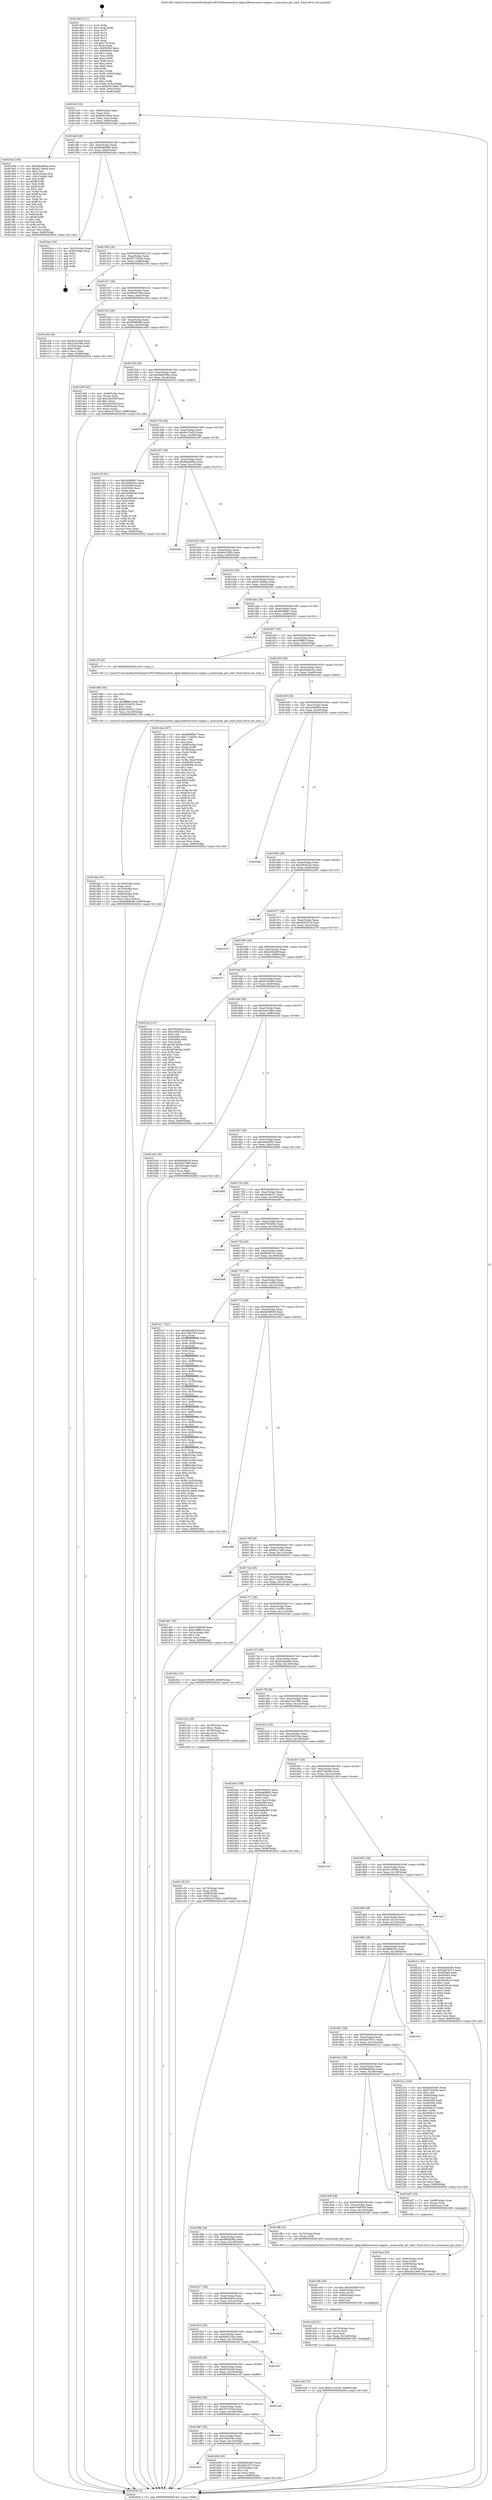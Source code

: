 digraph "0x401460" {
  label = "0x401460 (/mnt/c/Users/mathe/Desktop/tcc/POCII/binaries/extr_kphp-kdbnewsnews-engine.c_memcache_get_start_Final-ollvm.out::main(0))"
  labelloc = "t"
  node[shape=record]

  Entry [label="",width=0.3,height=0.3,shape=circle,fillcolor=black,style=filled]
  "0x4014cf" [label="{
     0x4014cf [32]\l
     | [instrs]\l
     &nbsp;&nbsp;0x4014cf \<+6\>: mov -0x98(%rbp),%eax\l
     &nbsp;&nbsp;0x4014d5 \<+2\>: mov %eax,%ecx\l
     &nbsp;&nbsp;0x4014d7 \<+6\>: sub $0x8291594d,%ecx\l
     &nbsp;&nbsp;0x4014dd \<+6\>: mov %eax,-0xac(%rbp)\l
     &nbsp;&nbsp;0x4014e3 \<+6\>: mov %ecx,-0xb0(%rbp)\l
     &nbsp;&nbsp;0x4014e9 \<+6\>: je 00000000004019ad \<main+0x54d\>\l
  }"]
  "0x4019ad" [label="{
     0x4019ad [106]\l
     | [instrs]\l
     &nbsp;&nbsp;0x4019ad \<+5\>: mov $0x9dba905a,%eax\l
     &nbsp;&nbsp;0x4019b2 \<+5\>: mov $0xfa11b90d,%ecx\l
     &nbsp;&nbsp;0x4019b7 \<+2\>: mov $0x1,%dl\l
     &nbsp;&nbsp;0x4019b9 \<+7\>: mov -0x92(%rbp),%sil\l
     &nbsp;&nbsp;0x4019c0 \<+7\>: mov -0x91(%rbp),%dil\l
     &nbsp;&nbsp;0x4019c7 \<+3\>: mov %sil,%r8b\l
     &nbsp;&nbsp;0x4019ca \<+4\>: xor $0xff,%r8b\l
     &nbsp;&nbsp;0x4019ce \<+3\>: mov %dil,%r9b\l
     &nbsp;&nbsp;0x4019d1 \<+4\>: xor $0xff,%r9b\l
     &nbsp;&nbsp;0x4019d5 \<+3\>: xor $0x1,%dl\l
     &nbsp;&nbsp;0x4019d8 \<+3\>: mov %r8b,%r10b\l
     &nbsp;&nbsp;0x4019db \<+4\>: and $0xff,%r10b\l
     &nbsp;&nbsp;0x4019df \<+3\>: and %dl,%sil\l
     &nbsp;&nbsp;0x4019e2 \<+3\>: mov %r9b,%r11b\l
     &nbsp;&nbsp;0x4019e5 \<+4\>: and $0xff,%r11b\l
     &nbsp;&nbsp;0x4019e9 \<+3\>: and %dl,%dil\l
     &nbsp;&nbsp;0x4019ec \<+3\>: or %sil,%r10b\l
     &nbsp;&nbsp;0x4019ef \<+3\>: or %dil,%r11b\l
     &nbsp;&nbsp;0x4019f2 \<+3\>: xor %r11b,%r10b\l
     &nbsp;&nbsp;0x4019f5 \<+3\>: or %r9b,%r8b\l
     &nbsp;&nbsp;0x4019f8 \<+4\>: xor $0xff,%r8b\l
     &nbsp;&nbsp;0x4019fc \<+3\>: or $0x1,%dl\l
     &nbsp;&nbsp;0x4019ff \<+3\>: and %dl,%r8b\l
     &nbsp;&nbsp;0x401a02 \<+3\>: or %r8b,%r10b\l
     &nbsp;&nbsp;0x401a05 \<+4\>: test $0x1,%r10b\l
     &nbsp;&nbsp;0x401a09 \<+3\>: cmovne %ecx,%eax\l
     &nbsp;&nbsp;0x401a0c \<+6\>: mov %eax,-0x98(%rbp)\l
     &nbsp;&nbsp;0x401a12 \<+5\>: jmp 000000000040263d \<main+0x11dd\>\l
  }"]
  "0x4014ef" [label="{
     0x4014ef [28]\l
     | [instrs]\l
     &nbsp;&nbsp;0x4014ef \<+5\>: jmp 00000000004014f4 \<main+0x94\>\l
     &nbsp;&nbsp;0x4014f4 \<+6\>: mov -0xac(%rbp),%eax\l
     &nbsp;&nbsp;0x4014fa \<+5\>: sub $0x84a69095,%eax\l
     &nbsp;&nbsp;0x4014ff \<+6\>: mov %eax,-0xb4(%rbp)\l
     &nbsp;&nbsp;0x401505 \<+6\>: je 00000000004024ca \<main+0x106a\>\l
  }"]
  "0x40263d" [label="{
     0x40263d [5]\l
     | [instrs]\l
     &nbsp;&nbsp;0x40263d \<+5\>: jmp 00000000004014cf \<main+0x6f\>\l
  }"]
  "0x401460" [label="{
     0x401460 [111]\l
     | [instrs]\l
     &nbsp;&nbsp;0x401460 \<+1\>: push %rbp\l
     &nbsp;&nbsp;0x401461 \<+3\>: mov %rsp,%rbp\l
     &nbsp;&nbsp;0x401464 \<+2\>: push %r15\l
     &nbsp;&nbsp;0x401466 \<+2\>: push %r14\l
     &nbsp;&nbsp;0x401468 \<+2\>: push %r13\l
     &nbsp;&nbsp;0x40146a \<+2\>: push %r12\l
     &nbsp;&nbsp;0x40146c \<+1\>: push %rbx\l
     &nbsp;&nbsp;0x40146d \<+7\>: sub $0x178,%rsp\l
     &nbsp;&nbsp;0x401474 \<+2\>: xor %eax,%eax\l
     &nbsp;&nbsp;0x401476 \<+7\>: mov 0x405060,%ecx\l
     &nbsp;&nbsp;0x40147d \<+7\>: mov 0x405064,%edx\l
     &nbsp;&nbsp;0x401484 \<+3\>: sub $0x1,%eax\l
     &nbsp;&nbsp;0x401487 \<+3\>: mov %ecx,%r8d\l
     &nbsp;&nbsp;0x40148a \<+3\>: add %eax,%r8d\l
     &nbsp;&nbsp;0x40148d \<+4\>: imul %r8d,%ecx\l
     &nbsp;&nbsp;0x401491 \<+3\>: and $0x1,%ecx\l
     &nbsp;&nbsp;0x401494 \<+3\>: cmp $0x0,%ecx\l
     &nbsp;&nbsp;0x401497 \<+4\>: sete %r9b\l
     &nbsp;&nbsp;0x40149b \<+4\>: and $0x1,%r9b\l
     &nbsp;&nbsp;0x40149f \<+7\>: mov %r9b,-0x92(%rbp)\l
     &nbsp;&nbsp;0x4014a6 \<+3\>: cmp $0xa,%edx\l
     &nbsp;&nbsp;0x4014a9 \<+4\>: setl %r9b\l
     &nbsp;&nbsp;0x4014ad \<+4\>: and $0x1,%r9b\l
     &nbsp;&nbsp;0x4014b1 \<+7\>: mov %r9b,-0x91(%rbp)\l
     &nbsp;&nbsp;0x4014b8 \<+10\>: movl $0x8291594d,-0x98(%rbp)\l
     &nbsp;&nbsp;0x4014c2 \<+6\>: mov %edi,-0x9c(%rbp)\l
     &nbsp;&nbsp;0x4014c8 \<+7\>: mov %rsi,-0xa8(%rbp)\l
  }"]
  Exit [label="",width=0.3,height=0.3,shape=circle,fillcolor=black,style=filled,peripheries=2]
  "0x4024ca" [label="{
     0x4024ca [18]\l
     | [instrs]\l
     &nbsp;&nbsp;0x4024ca \<+3\>: mov -0x2c(%rbp),%eax\l
     &nbsp;&nbsp;0x4024cd \<+4\>: lea -0x28(%rbp),%rsp\l
     &nbsp;&nbsp;0x4024d1 \<+1\>: pop %rbx\l
     &nbsp;&nbsp;0x4024d2 \<+2\>: pop %r12\l
     &nbsp;&nbsp;0x4024d4 \<+2\>: pop %r13\l
     &nbsp;&nbsp;0x4024d6 \<+2\>: pop %r14\l
     &nbsp;&nbsp;0x4024d8 \<+2\>: pop %r15\l
     &nbsp;&nbsp;0x4024da \<+1\>: pop %rbp\l
     &nbsp;&nbsp;0x4024db \<+1\>: ret\l
  }"]
  "0x40150b" [label="{
     0x40150b [28]\l
     | [instrs]\l
     &nbsp;&nbsp;0x40150b \<+5\>: jmp 0000000000401510 \<main+0xb0\>\l
     &nbsp;&nbsp;0x401510 \<+6\>: mov -0xac(%rbp),%eax\l
     &nbsp;&nbsp;0x401516 \<+5\>: sub $0x857782b0,%eax\l
     &nbsp;&nbsp;0x40151b \<+6\>: mov %eax,-0xb8(%rbp)\l
     &nbsp;&nbsp;0x401521 \<+6\>: je 00000000004021d9 \<main+0xd79\>\l
  }"]
  "0x401e3d" [label="{
     0x401e3d [15]\l
     | [instrs]\l
     &nbsp;&nbsp;0x401e3d \<+10\>: movl $0x41152cc6,-0x98(%rbp)\l
     &nbsp;&nbsp;0x401e47 \<+5\>: jmp 000000000040263d \<main+0x11dd\>\l
  }"]
  "0x4021d9" [label="{
     0x4021d9\l
  }", style=dashed]
  "0x401527" [label="{
     0x401527 [28]\l
     | [instrs]\l
     &nbsp;&nbsp;0x401527 \<+5\>: jmp 000000000040152c \<main+0xcc\>\l
     &nbsp;&nbsp;0x40152c \<+6\>: mov -0xac(%rbp),%eax\l
     &nbsp;&nbsp;0x401532 \<+5\>: sub $0x93b579a9,%eax\l
     &nbsp;&nbsp;0x401537 \<+6\>: mov %eax,-0xbc(%rbp)\l
     &nbsp;&nbsp;0x40153d \<+6\>: je 0000000000401c04 \<main+0x7a4\>\l
  }"]
  "0x401e28" [label="{
     0x401e28 [21]\l
     | [instrs]\l
     &nbsp;&nbsp;0x401e28 \<+4\>: mov -0x70(%rbp),%rcx\l
     &nbsp;&nbsp;0x401e2c \<+3\>: mov (%rcx),%rcx\l
     &nbsp;&nbsp;0x401e2f \<+3\>: mov %rcx,%rdi\l
     &nbsp;&nbsp;0x401e32 \<+6\>: mov %eax,-0x164(%rbp)\l
     &nbsp;&nbsp;0x401e38 \<+5\>: call 0000000000401030 \<free@plt\>\l
     | [calls]\l
     &nbsp;&nbsp;0x401030 \{1\} (unknown)\l
  }"]
  "0x401c04" [label="{
     0x401c04 [30]\l
     | [instrs]\l
     &nbsp;&nbsp;0x401c04 \<+5\>: mov $0x6f15c440,%eax\l
     &nbsp;&nbsp;0x401c09 \<+5\>: mov $0x22e47f96,%ecx\l
     &nbsp;&nbsp;0x401c0e \<+3\>: mov -0x34(%rbp),%edx\l
     &nbsp;&nbsp;0x401c11 \<+3\>: cmp $0x0,%edx\l
     &nbsp;&nbsp;0x401c14 \<+3\>: cmove %ecx,%eax\l
     &nbsp;&nbsp;0x401c17 \<+6\>: mov %eax,-0x98(%rbp)\l
     &nbsp;&nbsp;0x401c1d \<+5\>: jmp 000000000040263d \<main+0x11dd\>\l
  }"]
  "0x401543" [label="{
     0x401543 [28]\l
     | [instrs]\l
     &nbsp;&nbsp;0x401543 \<+5\>: jmp 0000000000401548 \<main+0xe8\>\l
     &nbsp;&nbsp;0x401548 \<+6\>: mov -0xac(%rbp),%eax\l
     &nbsp;&nbsp;0x40154e \<+5\>: sub $0x968f4dd9,%eax\l
     &nbsp;&nbsp;0x401553 \<+6\>: mov %eax,-0xc0(%rbp)\l
     &nbsp;&nbsp;0x401559 \<+6\>: je 0000000000401dd5 \<main+0x975\>\l
  }"]
  "0x401e0b" [label="{
     0x401e0b [29]\l
     | [instrs]\l
     &nbsp;&nbsp;0x401e0b \<+10\>: movabs $0x4030d6,%rdi\l
     &nbsp;&nbsp;0x401e15 \<+4\>: mov -0x60(%rbp),%rcx\l
     &nbsp;&nbsp;0x401e19 \<+2\>: mov %eax,(%rcx)\l
     &nbsp;&nbsp;0x401e1b \<+4\>: mov -0x60(%rbp),%rcx\l
     &nbsp;&nbsp;0x401e1f \<+2\>: mov (%rcx),%esi\l
     &nbsp;&nbsp;0x401e21 \<+2\>: mov $0x0,%al\l
     &nbsp;&nbsp;0x401e23 \<+5\>: call 0000000000401040 \<printf@plt\>\l
     | [calls]\l
     &nbsp;&nbsp;0x401040 \{1\} (unknown)\l
  }"]
  "0x401dd5" [label="{
     0x401dd5 [42]\l
     | [instrs]\l
     &nbsp;&nbsp;0x401dd5 \<+4\>: mov -0x68(%rbp),%rax\l
     &nbsp;&nbsp;0x401dd9 \<+2\>: mov (%rax),%ecx\l
     &nbsp;&nbsp;0x401ddb \<+6\>: add $0xc3fcd34f,%ecx\l
     &nbsp;&nbsp;0x401de1 \<+3\>: add $0x1,%ecx\l
     &nbsp;&nbsp;0x401de4 \<+6\>: sub $0xc3fcd34f,%ecx\l
     &nbsp;&nbsp;0x401dea \<+4\>: mov -0x68(%rbp),%rax\l
     &nbsp;&nbsp;0x401dee \<+2\>: mov %ecx,(%rax)\l
     &nbsp;&nbsp;0x401df0 \<+10\>: movl $0x9c475d32,-0x98(%rbp)\l
     &nbsp;&nbsp;0x401dfa \<+5\>: jmp 000000000040263d \<main+0x11dd\>\l
  }"]
  "0x40155f" [label="{
     0x40155f [28]\l
     | [instrs]\l
     &nbsp;&nbsp;0x40155f \<+5\>: jmp 0000000000401564 \<main+0x104\>\l
     &nbsp;&nbsp;0x401564 \<+6\>: mov -0xac(%rbp),%eax\l
     &nbsp;&nbsp;0x40156a \<+5\>: sub $0x9a8659ba,%eax\l
     &nbsp;&nbsp;0x40156f \<+6\>: mov %eax,-0xc4(%rbp)\l
     &nbsp;&nbsp;0x401575 \<+6\>: je 0000000000402013 \<main+0xbb3\>\l
  }"]
  "0x401dac" [label="{
     0x401dac [41]\l
     | [instrs]\l
     &nbsp;&nbsp;0x401dac \<+6\>: mov -0x160(%rbp),%ecx\l
     &nbsp;&nbsp;0x401db2 \<+3\>: imul %eax,%ecx\l
     &nbsp;&nbsp;0x401db5 \<+4\>: mov -0x70(%rbp),%rsi\l
     &nbsp;&nbsp;0x401db9 \<+3\>: mov (%rsi),%rsi\l
     &nbsp;&nbsp;0x401dbc \<+4\>: mov -0x68(%rbp),%rdi\l
     &nbsp;&nbsp;0x401dc0 \<+3\>: movslq (%rdi),%rdi\l
     &nbsp;&nbsp;0x401dc3 \<+3\>: mov %ecx,(%rsi,%rdi,4)\l
     &nbsp;&nbsp;0x401dc6 \<+10\>: movl $0x968f4dd9,-0x98(%rbp)\l
     &nbsp;&nbsp;0x401dd0 \<+5\>: jmp 000000000040263d \<main+0x11dd\>\l
  }"]
  "0x402013" [label="{
     0x402013\l
  }", style=dashed]
  "0x40157b" [label="{
     0x40157b [28]\l
     | [instrs]\l
     &nbsp;&nbsp;0x40157b \<+5\>: jmp 0000000000401580 \<main+0x120\>\l
     &nbsp;&nbsp;0x401580 \<+6\>: mov -0xac(%rbp),%eax\l
     &nbsp;&nbsp;0x401586 \<+5\>: sub $0x9c475d32,%eax\l
     &nbsp;&nbsp;0x40158b \<+6\>: mov %eax,-0xc8(%rbp)\l
     &nbsp;&nbsp;0x401591 \<+6\>: je 0000000000401c5f \<main+0x7ff\>\l
  }"]
  "0x401d84" [label="{
     0x401d84 [40]\l
     | [instrs]\l
     &nbsp;&nbsp;0x401d84 \<+5\>: mov $0x2,%ecx\l
     &nbsp;&nbsp;0x401d89 \<+1\>: cltd\l
     &nbsp;&nbsp;0x401d8a \<+2\>: idiv %ecx\l
     &nbsp;&nbsp;0x401d8c \<+6\>: imul $0xfffffffe,%edx,%ecx\l
     &nbsp;&nbsp;0x401d92 \<+6\>: sub $0xb532d553,%ecx\l
     &nbsp;&nbsp;0x401d98 \<+3\>: add $0x1,%ecx\l
     &nbsp;&nbsp;0x401d9b \<+6\>: add $0xb532d553,%ecx\l
     &nbsp;&nbsp;0x401da1 \<+6\>: mov %ecx,-0x160(%rbp)\l
     &nbsp;&nbsp;0x401da7 \<+5\>: call 0000000000401160 \<next_i\>\l
     | [calls]\l
     &nbsp;&nbsp;0x401160 \{1\} (/mnt/c/Users/mathe/Desktop/tcc/POCII/binaries/extr_kphp-kdbnewsnews-engine.c_memcache_get_start_Final-ollvm.out::next_i)\l
  }"]
  "0x401c5f" [label="{
     0x401c5f [91]\l
     | [instrs]\l
     &nbsp;&nbsp;0x401c5f \<+5\>: mov $0xb908f8a7,%eax\l
     &nbsp;&nbsp;0x401c64 \<+5\>: mov $0xc8465c5c,%ecx\l
     &nbsp;&nbsp;0x401c69 \<+7\>: mov 0x405060,%edx\l
     &nbsp;&nbsp;0x401c70 \<+7\>: mov 0x405064,%esi\l
     &nbsp;&nbsp;0x401c77 \<+2\>: mov %edx,%edi\l
     &nbsp;&nbsp;0x401c79 \<+6\>: sub $0xd2606260,%edi\l
     &nbsp;&nbsp;0x401c7f \<+3\>: sub $0x1,%edi\l
     &nbsp;&nbsp;0x401c82 \<+6\>: add $0xd2606260,%edi\l
     &nbsp;&nbsp;0x401c88 \<+3\>: imul %edi,%edx\l
     &nbsp;&nbsp;0x401c8b \<+3\>: and $0x1,%edx\l
     &nbsp;&nbsp;0x401c8e \<+3\>: cmp $0x0,%edx\l
     &nbsp;&nbsp;0x401c91 \<+4\>: sete %r8b\l
     &nbsp;&nbsp;0x401c95 \<+3\>: cmp $0xa,%esi\l
     &nbsp;&nbsp;0x401c98 \<+4\>: setl %r9b\l
     &nbsp;&nbsp;0x401c9c \<+3\>: mov %r8b,%r10b\l
     &nbsp;&nbsp;0x401c9f \<+3\>: and %r9b,%r10b\l
     &nbsp;&nbsp;0x401ca2 \<+3\>: xor %r9b,%r8b\l
     &nbsp;&nbsp;0x401ca5 \<+3\>: or %r8b,%r10b\l
     &nbsp;&nbsp;0x401ca8 \<+4\>: test $0x1,%r10b\l
     &nbsp;&nbsp;0x401cac \<+3\>: cmovne %ecx,%eax\l
     &nbsp;&nbsp;0x401caf \<+6\>: mov %eax,-0x98(%rbp)\l
     &nbsp;&nbsp;0x401cb5 \<+5\>: jmp 000000000040263d \<main+0x11dd\>\l
  }"]
  "0x401597" [label="{
     0x401597 [28]\l
     | [instrs]\l
     &nbsp;&nbsp;0x401597 \<+5\>: jmp 000000000040159c \<main+0x13c\>\l
     &nbsp;&nbsp;0x40159c \<+6\>: mov -0xac(%rbp),%eax\l
     &nbsp;&nbsp;0x4015a2 \<+5\>: sub $0x9dba905a,%eax\l
     &nbsp;&nbsp;0x4015a7 \<+6\>: mov %eax,-0xcc(%rbp)\l
     &nbsp;&nbsp;0x4015ad \<+6\>: je 00000000004024dc \<main+0x107c\>\l
  }"]
  "0x401c3f" [label="{
     0x401c3f [32]\l
     | [instrs]\l
     &nbsp;&nbsp;0x401c3f \<+4\>: mov -0x70(%rbp),%rdi\l
     &nbsp;&nbsp;0x401c43 \<+3\>: mov %rax,(%rdi)\l
     &nbsp;&nbsp;0x401c46 \<+4\>: mov -0x68(%rbp),%rax\l
     &nbsp;&nbsp;0x401c4a \<+6\>: movl $0x0,(%rax)\l
     &nbsp;&nbsp;0x401c50 \<+10\>: movl $0x9c475d32,-0x98(%rbp)\l
     &nbsp;&nbsp;0x401c5a \<+5\>: jmp 000000000040263d \<main+0x11dd\>\l
  }"]
  "0x4024dc" [label="{
     0x4024dc\l
  }", style=dashed]
  "0x4015b3" [label="{
     0x4015b3 [28]\l
     | [instrs]\l
     &nbsp;&nbsp;0x4015b3 \<+5\>: jmp 00000000004015b8 \<main+0x158\>\l
     &nbsp;&nbsp;0x4015b8 \<+6\>: mov -0xac(%rbp),%eax\l
     &nbsp;&nbsp;0x4015be \<+5\>: sub $0xa9a70583,%eax\l
     &nbsp;&nbsp;0x4015c3 \<+6\>: mov %eax,-0xd0(%rbp)\l
     &nbsp;&nbsp;0x4015c9 \<+6\>: je 00000000004020a9 \<main+0xc49\>\l
  }"]
  "0x401baa" [label="{
     0x401baa [30]\l
     | [instrs]\l
     &nbsp;&nbsp;0x401baa \<+4\>: mov -0x80(%rbp),%rdi\l
     &nbsp;&nbsp;0x401bae \<+2\>: mov %eax,(%rdi)\l
     &nbsp;&nbsp;0x401bb0 \<+4\>: mov -0x80(%rbp),%rdi\l
     &nbsp;&nbsp;0x401bb4 \<+2\>: mov (%rdi),%eax\l
     &nbsp;&nbsp;0x401bb6 \<+3\>: mov %eax,-0x34(%rbp)\l
     &nbsp;&nbsp;0x401bb9 \<+10\>: movl $0xe4ce19e9,-0x98(%rbp)\l
     &nbsp;&nbsp;0x401bc3 \<+5\>: jmp 000000000040263d \<main+0x11dd\>\l
  }"]
  "0x4020a9" [label="{
     0x4020a9\l
  }", style=dashed]
  "0x4015cf" [label="{
     0x4015cf [28]\l
     | [instrs]\l
     &nbsp;&nbsp;0x4015cf \<+5\>: jmp 00000000004015d4 \<main+0x174\>\l
     &nbsp;&nbsp;0x4015d4 \<+6\>: mov -0xac(%rbp),%eax\l
     &nbsp;&nbsp;0x4015da \<+5\>: sub $0xac7668ea,%eax\l
     &nbsp;&nbsp;0x4015df \<+6\>: mov %eax,-0xd4(%rbp)\l
     &nbsp;&nbsp;0x4015e5 \<+6\>: je 00000000004025f5 \<main+0x1195\>\l
  }"]
  "0x4019a3" [label="{
     0x4019a3\l
  }", style=dashed]
  "0x4025f5" [label="{
     0x4025f5\l
  }", style=dashed]
  "0x4015eb" [label="{
     0x4015eb [28]\l
     | [instrs]\l
     &nbsp;&nbsp;0x4015eb \<+5\>: jmp 00000000004015f0 \<main+0x190\>\l
     &nbsp;&nbsp;0x4015f0 \<+6\>: mov -0xac(%rbp),%eax\l
     &nbsp;&nbsp;0x4015f6 \<+5\>: sub $0xb908f8a7,%eax\l
     &nbsp;&nbsp;0x4015fb \<+6\>: mov %eax,-0xd8(%rbp)\l
     &nbsp;&nbsp;0x401601 \<+6\>: je 0000000000402521 \<main+0x10c1\>\l
  }"]
  "0x401b58" [label="{
     0x401b58 [30]\l
     | [instrs]\l
     &nbsp;&nbsp;0x401b58 \<+5\>: mov $0x60bd0ad3,%eax\l
     &nbsp;&nbsp;0x401b5d \<+5\>: mov $0xd2fcc07d,%ecx\l
     &nbsp;&nbsp;0x401b62 \<+3\>: mov -0x35(%rbp),%dl\l
     &nbsp;&nbsp;0x401b65 \<+3\>: test $0x1,%dl\l
     &nbsp;&nbsp;0x401b68 \<+3\>: cmovne %ecx,%eax\l
     &nbsp;&nbsp;0x401b6b \<+6\>: mov %eax,-0x98(%rbp)\l
     &nbsp;&nbsp;0x401b71 \<+5\>: jmp 000000000040263d \<main+0x11dd\>\l
  }"]
  "0x402521" [label="{
     0x402521\l
  }", style=dashed]
  "0x401607" [label="{
     0x401607 [28]\l
     | [instrs]\l
     &nbsp;&nbsp;0x401607 \<+5\>: jmp 000000000040160c \<main+0x1ac\>\l
     &nbsp;&nbsp;0x40160c \<+6\>: mov -0xac(%rbp),%eax\l
     &nbsp;&nbsp;0x401612 \<+5\>: sub $0xc59ff91f,%eax\l
     &nbsp;&nbsp;0x401617 \<+6\>: mov %eax,-0xdc(%rbp)\l
     &nbsp;&nbsp;0x40161d \<+6\>: je 0000000000401d7f \<main+0x91f\>\l
  }"]
  "0x401987" [label="{
     0x401987 [28]\l
     | [instrs]\l
     &nbsp;&nbsp;0x401987 \<+5\>: jmp 000000000040198c \<main+0x52c\>\l
     &nbsp;&nbsp;0x40198c \<+6\>: mov -0xac(%rbp),%eax\l
     &nbsp;&nbsp;0x401992 \<+5\>: sub $0x7d6cf784,%eax\l
     &nbsp;&nbsp;0x401997 \<+6\>: mov %eax,-0x15c(%rbp)\l
     &nbsp;&nbsp;0x40199d \<+6\>: je 0000000000401b58 \<main+0x6f8\>\l
  }"]
  "0x401d7f" [label="{
     0x401d7f [5]\l
     | [instrs]\l
     &nbsp;&nbsp;0x401d7f \<+5\>: call 0000000000401160 \<next_i\>\l
     | [calls]\l
     &nbsp;&nbsp;0x401160 \{1\} (/mnt/c/Users/mathe/Desktop/tcc/POCII/binaries/extr_kphp-kdbnewsnews-engine.c_memcache_get_start_Final-ollvm.out::next_i)\l
  }"]
  "0x401623" [label="{
     0x401623 [28]\l
     | [instrs]\l
     &nbsp;&nbsp;0x401623 \<+5\>: jmp 0000000000401628 \<main+0x1c8\>\l
     &nbsp;&nbsp;0x401628 \<+6\>: mov -0xac(%rbp),%eax\l
     &nbsp;&nbsp;0x40162e \<+5\>: sub $0xc8465c5c,%eax\l
     &nbsp;&nbsp;0x401633 \<+6\>: mov %eax,-0xe0(%rbp)\l
     &nbsp;&nbsp;0x401639 \<+6\>: je 0000000000401cba \<main+0x85a\>\l
  }"]
  "0x401e4c" [label="{
     0x401e4c\l
  }", style=dashed]
  "0x401cba" [label="{
     0x401cba [167]\l
     | [instrs]\l
     &nbsp;&nbsp;0x401cba \<+5\>: mov $0xb908f8a7,%eax\l
     &nbsp;&nbsp;0x401cbf \<+5\>: mov $0x1714d50c,%ecx\l
     &nbsp;&nbsp;0x401cc4 \<+2\>: mov $0x1,%dl\l
     &nbsp;&nbsp;0x401cc6 \<+2\>: xor %esi,%esi\l
     &nbsp;&nbsp;0x401cc8 \<+4\>: mov -0x68(%rbp),%rdi\l
     &nbsp;&nbsp;0x401ccc \<+3\>: mov (%rdi),%r8d\l
     &nbsp;&nbsp;0x401ccf \<+4\>: mov -0x78(%rbp),%rdi\l
     &nbsp;&nbsp;0x401cd3 \<+3\>: cmp (%rdi),%r8d\l
     &nbsp;&nbsp;0x401cd6 \<+4\>: setl %r9b\l
     &nbsp;&nbsp;0x401cda \<+4\>: and $0x1,%r9b\l
     &nbsp;&nbsp;0x401cde \<+4\>: mov %r9b,-0x2e(%rbp)\l
     &nbsp;&nbsp;0x401ce2 \<+8\>: mov 0x405060,%r8d\l
     &nbsp;&nbsp;0x401cea \<+8\>: mov 0x405064,%r10d\l
     &nbsp;&nbsp;0x401cf2 \<+3\>: sub $0x1,%esi\l
     &nbsp;&nbsp;0x401cf5 \<+3\>: mov %r8d,%r11d\l
     &nbsp;&nbsp;0x401cf8 \<+3\>: add %esi,%r11d\l
     &nbsp;&nbsp;0x401cfb \<+4\>: imul %r11d,%r8d\l
     &nbsp;&nbsp;0x401cff \<+4\>: and $0x1,%r8d\l
     &nbsp;&nbsp;0x401d03 \<+4\>: cmp $0x0,%r8d\l
     &nbsp;&nbsp;0x401d07 \<+4\>: sete %r9b\l
     &nbsp;&nbsp;0x401d0b \<+4\>: cmp $0xa,%r10d\l
     &nbsp;&nbsp;0x401d0f \<+3\>: setl %bl\l
     &nbsp;&nbsp;0x401d12 \<+3\>: mov %r9b,%r14b\l
     &nbsp;&nbsp;0x401d15 \<+4\>: xor $0xff,%r14b\l
     &nbsp;&nbsp;0x401d19 \<+3\>: mov %bl,%r15b\l
     &nbsp;&nbsp;0x401d1c \<+4\>: xor $0xff,%r15b\l
     &nbsp;&nbsp;0x401d20 \<+3\>: xor $0x1,%dl\l
     &nbsp;&nbsp;0x401d23 \<+3\>: mov %r14b,%r12b\l
     &nbsp;&nbsp;0x401d26 \<+4\>: and $0xff,%r12b\l
     &nbsp;&nbsp;0x401d2a \<+3\>: and %dl,%r9b\l
     &nbsp;&nbsp;0x401d2d \<+3\>: mov %r15b,%r13b\l
     &nbsp;&nbsp;0x401d30 \<+4\>: and $0xff,%r13b\l
     &nbsp;&nbsp;0x401d34 \<+2\>: and %dl,%bl\l
     &nbsp;&nbsp;0x401d36 \<+3\>: or %r9b,%r12b\l
     &nbsp;&nbsp;0x401d39 \<+3\>: or %bl,%r13b\l
     &nbsp;&nbsp;0x401d3c \<+3\>: xor %r13b,%r12b\l
     &nbsp;&nbsp;0x401d3f \<+3\>: or %r15b,%r14b\l
     &nbsp;&nbsp;0x401d42 \<+4\>: xor $0xff,%r14b\l
     &nbsp;&nbsp;0x401d46 \<+3\>: or $0x1,%dl\l
     &nbsp;&nbsp;0x401d49 \<+3\>: and %dl,%r14b\l
     &nbsp;&nbsp;0x401d4c \<+3\>: or %r14b,%r12b\l
     &nbsp;&nbsp;0x401d4f \<+4\>: test $0x1,%r12b\l
     &nbsp;&nbsp;0x401d53 \<+3\>: cmovne %ecx,%eax\l
     &nbsp;&nbsp;0x401d56 \<+6\>: mov %eax,-0x98(%rbp)\l
     &nbsp;&nbsp;0x401d5c \<+5\>: jmp 000000000040263d \<main+0x11dd\>\l
  }"]
  "0x40163f" [label="{
     0x40163f [28]\l
     | [instrs]\l
     &nbsp;&nbsp;0x40163f \<+5\>: jmp 0000000000401644 \<main+0x1e4\>\l
     &nbsp;&nbsp;0x401644 \<+6\>: mov -0xac(%rbp),%eax\l
     &nbsp;&nbsp;0x40164a \<+5\>: sub $0xcd4f39ba,%eax\l
     &nbsp;&nbsp;0x40164f \<+6\>: mov %eax,-0xe4(%rbp)\l
     &nbsp;&nbsp;0x401655 \<+6\>: je 0000000000402546 \<main+0x10e6\>\l
  }"]
  "0x40196b" [label="{
     0x40196b [28]\l
     | [instrs]\l
     &nbsp;&nbsp;0x40196b \<+5\>: jmp 0000000000401970 \<main+0x510\>\l
     &nbsp;&nbsp;0x401970 \<+6\>: mov -0xac(%rbp),%eax\l
     &nbsp;&nbsp;0x401976 \<+5\>: sub $0x7b77d19e,%eax\l
     &nbsp;&nbsp;0x40197b \<+6\>: mov %eax,-0x158(%rbp)\l
     &nbsp;&nbsp;0x401981 \<+6\>: je 0000000000401e4c \<main+0x9ec\>\l
  }"]
  "0x402546" [label="{
     0x402546\l
  }", style=dashed]
  "0x40165b" [label="{
     0x40165b [28]\l
     | [instrs]\l
     &nbsp;&nbsp;0x40165b \<+5\>: jmp 0000000000401660 \<main+0x200\>\l
     &nbsp;&nbsp;0x401660 \<+6\>: mov -0xac(%rbp),%eax\l
     &nbsp;&nbsp;0x401666 \<+5\>: sub $0xcf83a242,%eax\l
     &nbsp;&nbsp;0x40166b \<+6\>: mov %eax,-0xe8(%rbp)\l
     &nbsp;&nbsp;0x401671 \<+6\>: je 0000000000402583 \<main+0x1123\>\l
  }"]
  "0x4021e8" [label="{
     0x4021e8\l
  }", style=dashed]
  "0x402583" [label="{
     0x402583\l
  }", style=dashed]
  "0x401677" [label="{
     0x401677 [28]\l
     | [instrs]\l
     &nbsp;&nbsp;0x401677 \<+5\>: jmp 000000000040167c \<main+0x21c\>\l
     &nbsp;&nbsp;0x40167c \<+6\>: mov -0xac(%rbp),%eax\l
     &nbsp;&nbsp;0x401682 \<+5\>: sub $0xd2fcc07d,%eax\l
     &nbsp;&nbsp;0x401687 \<+6\>: mov %eax,-0xec(%rbp)\l
     &nbsp;&nbsp;0x40168d \<+6\>: je 0000000000401b76 \<main+0x716\>\l
  }"]
  "0x40194f" [label="{
     0x40194f [28]\l
     | [instrs]\l
     &nbsp;&nbsp;0x40194f \<+5\>: jmp 0000000000401954 \<main+0x4f4\>\l
     &nbsp;&nbsp;0x401954 \<+6\>: mov -0xac(%rbp),%eax\l
     &nbsp;&nbsp;0x40195a \<+5\>: sub $0x6f15c440,%eax\l
     &nbsp;&nbsp;0x40195f \<+6\>: mov %eax,-0x154(%rbp)\l
     &nbsp;&nbsp;0x401965 \<+6\>: je 00000000004021e8 \<main+0xd88\>\l
  }"]
  "0x401b76" [label="{
     0x401b76\l
  }", style=dashed]
  "0x401693" [label="{
     0x401693 [28]\l
     | [instrs]\l
     &nbsp;&nbsp;0x401693 \<+5\>: jmp 0000000000401698 \<main+0x238\>\l
     &nbsp;&nbsp;0x401698 \<+6\>: mov -0xac(%rbp),%eax\l
     &nbsp;&nbsp;0x40169e \<+5\>: sub $0xde5f2a9f,%eax\l
     &nbsp;&nbsp;0x4016a3 \<+6\>: mov %eax,-0xf0(%rbp)\l
     &nbsp;&nbsp;0x4016a9 \<+6\>: je 00000000004021f7 \<main+0xd97\>\l
  }"]
  "0x401f2f" [label="{
     0x401f2f\l
  }", style=dashed]
  "0x4021f7" [label="{
     0x4021f7\l
  }", style=dashed]
  "0x4016af" [label="{
     0x4016af [28]\l
     | [instrs]\l
     &nbsp;&nbsp;0x4016af \<+5\>: jmp 00000000004016b4 \<main+0x254\>\l
     &nbsp;&nbsp;0x4016b4 \<+6\>: mov -0xac(%rbp),%eax\l
     &nbsp;&nbsp;0x4016ba \<+5\>: sub $0xe0159409,%eax\l
     &nbsp;&nbsp;0x4016bf \<+6\>: mov %eax,-0xf4(%rbp)\l
     &nbsp;&nbsp;0x4016c5 \<+6\>: je 00000000004023cb \<main+0xf6b\>\l
  }"]
  "0x401933" [label="{
     0x401933 [28]\l
     | [instrs]\l
     &nbsp;&nbsp;0x401933 \<+5\>: jmp 0000000000401938 \<main+0x4d8\>\l
     &nbsp;&nbsp;0x401938 \<+6\>: mov -0xac(%rbp),%eax\l
     &nbsp;&nbsp;0x40193e \<+5\>: sub $0x6a921344,%eax\l
     &nbsp;&nbsp;0x401943 \<+6\>: mov %eax,-0x150(%rbp)\l
     &nbsp;&nbsp;0x401949 \<+6\>: je 0000000000401f2f \<main+0xacf\>\l
  }"]
  "0x4023cb" [label="{
     0x4023cb [147]\l
     | [instrs]\l
     &nbsp;&nbsp;0x4023cb \<+5\>: mov $0xf79440b2,%eax\l
     &nbsp;&nbsp;0x4023d0 \<+5\>: mov $0x2360334a,%ecx\l
     &nbsp;&nbsp;0x4023d5 \<+2\>: mov $0x1,%dl\l
     &nbsp;&nbsp;0x4023d7 \<+7\>: mov 0x405060,%esi\l
     &nbsp;&nbsp;0x4023de \<+7\>: mov 0x405064,%edi\l
     &nbsp;&nbsp;0x4023e5 \<+3\>: mov %esi,%r8d\l
     &nbsp;&nbsp;0x4023e8 \<+7\>: add $0x4f7464ba,%r8d\l
     &nbsp;&nbsp;0x4023ef \<+4\>: sub $0x1,%r8d\l
     &nbsp;&nbsp;0x4023f3 \<+7\>: sub $0x4f7464ba,%r8d\l
     &nbsp;&nbsp;0x4023fa \<+4\>: imul %r8d,%esi\l
     &nbsp;&nbsp;0x4023fe \<+3\>: and $0x1,%esi\l
     &nbsp;&nbsp;0x402401 \<+3\>: cmp $0x0,%esi\l
     &nbsp;&nbsp;0x402404 \<+4\>: sete %r9b\l
     &nbsp;&nbsp;0x402408 \<+3\>: cmp $0xa,%edi\l
     &nbsp;&nbsp;0x40240b \<+4\>: setl %r10b\l
     &nbsp;&nbsp;0x40240f \<+3\>: mov %r9b,%r11b\l
     &nbsp;&nbsp;0x402412 \<+4\>: xor $0xff,%r11b\l
     &nbsp;&nbsp;0x402416 \<+3\>: mov %r10b,%bl\l
     &nbsp;&nbsp;0x402419 \<+3\>: xor $0xff,%bl\l
     &nbsp;&nbsp;0x40241c \<+3\>: xor $0x0,%dl\l
     &nbsp;&nbsp;0x40241f \<+3\>: mov %r11b,%r14b\l
     &nbsp;&nbsp;0x402422 \<+4\>: and $0x0,%r14b\l
     &nbsp;&nbsp;0x402426 \<+3\>: and %dl,%r9b\l
     &nbsp;&nbsp;0x402429 \<+3\>: mov %bl,%r15b\l
     &nbsp;&nbsp;0x40242c \<+4\>: and $0x0,%r15b\l
     &nbsp;&nbsp;0x402430 \<+3\>: and %dl,%r10b\l
     &nbsp;&nbsp;0x402433 \<+3\>: or %r9b,%r14b\l
     &nbsp;&nbsp;0x402436 \<+3\>: or %r10b,%r15b\l
     &nbsp;&nbsp;0x402439 \<+3\>: xor %r15b,%r14b\l
     &nbsp;&nbsp;0x40243c \<+3\>: or %bl,%r11b\l
     &nbsp;&nbsp;0x40243f \<+4\>: xor $0xff,%r11b\l
     &nbsp;&nbsp;0x402443 \<+3\>: or $0x0,%dl\l
     &nbsp;&nbsp;0x402446 \<+3\>: and %dl,%r11b\l
     &nbsp;&nbsp;0x402449 \<+3\>: or %r11b,%r14b\l
     &nbsp;&nbsp;0x40244c \<+4\>: test $0x1,%r14b\l
     &nbsp;&nbsp;0x402450 \<+3\>: cmovne %ecx,%eax\l
     &nbsp;&nbsp;0x402453 \<+6\>: mov %eax,-0x98(%rbp)\l
     &nbsp;&nbsp;0x402459 \<+5\>: jmp 000000000040263d \<main+0x11dd\>\l
  }"]
  "0x4016cb" [label="{
     0x4016cb [28]\l
     | [instrs]\l
     &nbsp;&nbsp;0x4016cb \<+5\>: jmp 00000000004016d0 \<main+0x270\>\l
     &nbsp;&nbsp;0x4016d0 \<+6\>: mov -0xac(%rbp),%eax\l
     &nbsp;&nbsp;0x4016d6 \<+5\>: sub $0xe4ce19e9,%eax\l
     &nbsp;&nbsp;0x4016db \<+6\>: mov %eax,-0xf8(%rbp)\l
     &nbsp;&nbsp;0x4016e1 \<+6\>: je 0000000000401bc8 \<main+0x768\>\l
  }"]
  "0x401be6" [label="{
     0x401be6\l
  }", style=dashed]
  "0x401bc8" [label="{
     0x401bc8 [30]\l
     | [instrs]\l
     &nbsp;&nbsp;0x401bc8 \<+5\>: mov $0x69404b24,%eax\l
     &nbsp;&nbsp;0x401bcd \<+5\>: mov $0x93b579a9,%ecx\l
     &nbsp;&nbsp;0x401bd2 \<+3\>: mov -0x34(%rbp),%edx\l
     &nbsp;&nbsp;0x401bd5 \<+3\>: cmp $0x1,%edx\l
     &nbsp;&nbsp;0x401bd8 \<+3\>: cmovl %ecx,%eax\l
     &nbsp;&nbsp;0x401bdb \<+6\>: mov %eax,-0x98(%rbp)\l
     &nbsp;&nbsp;0x401be1 \<+5\>: jmp 000000000040263d \<main+0x11dd\>\l
  }"]
  "0x4016e7" [label="{
     0x4016e7 [28]\l
     | [instrs]\l
     &nbsp;&nbsp;0x4016e7 \<+5\>: jmp 00000000004016ec \<main+0x28c\>\l
     &nbsp;&nbsp;0x4016ec \<+6\>: mov -0xac(%rbp),%eax\l
     &nbsp;&nbsp;0x4016f2 \<+5\>: sub $0xeebeb593,%eax\l
     &nbsp;&nbsp;0x4016f7 \<+6\>: mov %eax,-0xfc(%rbp)\l
     &nbsp;&nbsp;0x4016fd \<+6\>: je 0000000000402609 \<main+0x11a9\>\l
  }"]
  "0x401917" [label="{
     0x401917 [28]\l
     | [instrs]\l
     &nbsp;&nbsp;0x401917 \<+5\>: jmp 000000000040191c \<main+0x4bc\>\l
     &nbsp;&nbsp;0x40191c \<+6\>: mov -0xac(%rbp),%eax\l
     &nbsp;&nbsp;0x401922 \<+5\>: sub $0x69404b24,%eax\l
     &nbsp;&nbsp;0x401927 \<+6\>: mov %eax,-0x14c(%rbp)\l
     &nbsp;&nbsp;0x40192d \<+6\>: je 0000000000401be6 \<main+0x786\>\l
  }"]
  "0x402609" [label="{
     0x402609\l
  }", style=dashed]
  "0x401703" [label="{
     0x401703 [28]\l
     | [instrs]\l
     &nbsp;&nbsp;0x401703 \<+5\>: jmp 0000000000401708 \<main+0x2a8\>\l
     &nbsp;&nbsp;0x401708 \<+6\>: mov -0xac(%rbp),%eax\l
     &nbsp;&nbsp;0x40170e \<+5\>: sub $0xeec8e317,%eax\l
     &nbsp;&nbsp;0x401713 \<+6\>: mov %eax,-0x100(%rbp)\l
     &nbsp;&nbsp;0x401719 \<+6\>: je 0000000000402087 \<main+0xc27\>\l
  }"]
  "0x402252" [label="{
     0x402252\l
  }", style=dashed]
  "0x402087" [label="{
     0x402087\l
  }", style=dashed]
  "0x40171f" [label="{
     0x40171f [28]\l
     | [instrs]\l
     &nbsp;&nbsp;0x40171f \<+5\>: jmp 0000000000401724 \<main+0x2c4\>\l
     &nbsp;&nbsp;0x401724 \<+6\>: mov -0xac(%rbp),%eax\l
     &nbsp;&nbsp;0x40172a \<+5\>: sub $0xf79440b2,%eax\l
     &nbsp;&nbsp;0x40172f \<+6\>: mov %eax,-0x104(%rbp)\l
     &nbsp;&nbsp;0x401735 \<+6\>: je 0000000000402625 \<main+0x11c5\>\l
  }"]
  "0x4018fb" [label="{
     0x4018fb [28]\l
     | [instrs]\l
     &nbsp;&nbsp;0x4018fb \<+5\>: jmp 0000000000401900 \<main+0x4a0\>\l
     &nbsp;&nbsp;0x401900 \<+6\>: mov -0xac(%rbp),%eax\l
     &nbsp;&nbsp;0x401906 \<+5\>: sub $0x68bd5993,%eax\l
     &nbsp;&nbsp;0x40190b \<+6\>: mov %eax,-0x148(%rbp)\l
     &nbsp;&nbsp;0x401911 \<+6\>: je 0000000000402252 \<main+0xdf2\>\l
  }"]
  "0x402625" [label="{
     0x402625\l
  }", style=dashed]
  "0x40173b" [label="{
     0x40173b [28]\l
     | [instrs]\l
     &nbsp;&nbsp;0x40173b \<+5\>: jmp 0000000000401740 \<main+0x2e0\>\l
     &nbsp;&nbsp;0x401740 \<+6\>: mov -0xac(%rbp),%eax\l
     &nbsp;&nbsp;0x401746 \<+5\>: sub $0xf9e927c2,%eax\l
     &nbsp;&nbsp;0x40174b \<+6\>: mov %eax,-0x108(%rbp)\l
     &nbsp;&nbsp;0x401751 \<+6\>: je 00000000004025a8 \<main+0x1148\>\l
  }"]
  "0x401dff" [label="{
     0x401dff [12]\l
     | [instrs]\l
     &nbsp;&nbsp;0x401dff \<+4\>: mov -0x70(%rbp),%rax\l
     &nbsp;&nbsp;0x401e03 \<+3\>: mov (%rax),%rdi\l
     &nbsp;&nbsp;0x401e06 \<+5\>: call 0000000000401400 \<memcache_get_start\>\l
     | [calls]\l
     &nbsp;&nbsp;0x401400 \{1\} (/mnt/c/Users/mathe/Desktop/tcc/POCII/binaries/extr_kphp-kdbnewsnews-engine.c_memcache_get_start_Final-ollvm.out::memcache_get_start)\l
  }"]
  "0x4025a8" [label="{
     0x4025a8\l
  }", style=dashed]
  "0x401757" [label="{
     0x401757 [28]\l
     | [instrs]\l
     &nbsp;&nbsp;0x401757 \<+5\>: jmp 000000000040175c \<main+0x2fc\>\l
     &nbsp;&nbsp;0x40175c \<+6\>: mov -0xac(%rbp),%eax\l
     &nbsp;&nbsp;0x401762 \<+5\>: sub $0xfa11b90d,%eax\l
     &nbsp;&nbsp;0x401767 \<+6\>: mov %eax,-0x10c(%rbp)\l
     &nbsp;&nbsp;0x40176d \<+6\>: je 0000000000401a17 \<main+0x5b7\>\l
  }"]
  "0x4018df" [label="{
     0x4018df [28]\l
     | [instrs]\l
     &nbsp;&nbsp;0x4018df \<+5\>: jmp 00000000004018e4 \<main+0x484\>\l
     &nbsp;&nbsp;0x4018e4 \<+6\>: mov -0xac(%rbp),%eax\l
     &nbsp;&nbsp;0x4018ea \<+5\>: sub $0x679e9539,%eax\l
     &nbsp;&nbsp;0x4018ef \<+6\>: mov %eax,-0x144(%rbp)\l
     &nbsp;&nbsp;0x4018f5 \<+6\>: je 0000000000401dff \<main+0x99f\>\l
  }"]
  "0x401a17" [label="{
     0x401a17 [321]\l
     | [instrs]\l
     &nbsp;&nbsp;0x401a17 \<+5\>: mov $0x9dba905a,%eax\l
     &nbsp;&nbsp;0x401a1c \<+5\>: mov $0x7d6cf784,%ecx\l
     &nbsp;&nbsp;0x401a21 \<+3\>: mov %rsp,%rdx\l
     &nbsp;&nbsp;0x401a24 \<+4\>: add $0xfffffffffffffff0,%rdx\l
     &nbsp;&nbsp;0x401a28 \<+3\>: mov %rdx,%rsp\l
     &nbsp;&nbsp;0x401a2b \<+7\>: mov %rdx,-0x90(%rbp)\l
     &nbsp;&nbsp;0x401a32 \<+3\>: mov %rsp,%rdx\l
     &nbsp;&nbsp;0x401a35 \<+4\>: add $0xfffffffffffffff0,%rdx\l
     &nbsp;&nbsp;0x401a39 \<+3\>: mov %rdx,%rsp\l
     &nbsp;&nbsp;0x401a3c \<+3\>: mov %rsp,%rsi\l
     &nbsp;&nbsp;0x401a3f \<+4\>: add $0xfffffffffffffff0,%rsi\l
     &nbsp;&nbsp;0x401a43 \<+3\>: mov %rsi,%rsp\l
     &nbsp;&nbsp;0x401a46 \<+7\>: mov %rsi,-0x88(%rbp)\l
     &nbsp;&nbsp;0x401a4d \<+3\>: mov %rsp,%rsi\l
     &nbsp;&nbsp;0x401a50 \<+4\>: add $0xfffffffffffffff0,%rsi\l
     &nbsp;&nbsp;0x401a54 \<+3\>: mov %rsi,%rsp\l
     &nbsp;&nbsp;0x401a57 \<+4\>: mov %rsi,-0x80(%rbp)\l
     &nbsp;&nbsp;0x401a5b \<+3\>: mov %rsp,%rsi\l
     &nbsp;&nbsp;0x401a5e \<+4\>: add $0xfffffffffffffff0,%rsi\l
     &nbsp;&nbsp;0x401a62 \<+3\>: mov %rsi,%rsp\l
     &nbsp;&nbsp;0x401a65 \<+4\>: mov %rsi,-0x78(%rbp)\l
     &nbsp;&nbsp;0x401a69 \<+3\>: mov %rsp,%rsi\l
     &nbsp;&nbsp;0x401a6c \<+4\>: add $0xfffffffffffffff0,%rsi\l
     &nbsp;&nbsp;0x401a70 \<+3\>: mov %rsi,%rsp\l
     &nbsp;&nbsp;0x401a73 \<+4\>: mov %rsi,-0x70(%rbp)\l
     &nbsp;&nbsp;0x401a77 \<+3\>: mov %rsp,%rsi\l
     &nbsp;&nbsp;0x401a7a \<+4\>: add $0xfffffffffffffff0,%rsi\l
     &nbsp;&nbsp;0x401a7e \<+3\>: mov %rsi,%rsp\l
     &nbsp;&nbsp;0x401a81 \<+4\>: mov %rsi,-0x68(%rbp)\l
     &nbsp;&nbsp;0x401a85 \<+3\>: mov %rsp,%rsi\l
     &nbsp;&nbsp;0x401a88 \<+4\>: add $0xfffffffffffffff0,%rsi\l
     &nbsp;&nbsp;0x401a8c \<+3\>: mov %rsi,%rsp\l
     &nbsp;&nbsp;0x401a8f \<+4\>: mov %rsi,-0x60(%rbp)\l
     &nbsp;&nbsp;0x401a93 \<+3\>: mov %rsp,%rsi\l
     &nbsp;&nbsp;0x401a96 \<+4\>: add $0xfffffffffffffff0,%rsi\l
     &nbsp;&nbsp;0x401a9a \<+3\>: mov %rsi,%rsp\l
     &nbsp;&nbsp;0x401a9d \<+4\>: mov %rsi,-0x58(%rbp)\l
     &nbsp;&nbsp;0x401aa1 \<+3\>: mov %rsp,%rsi\l
     &nbsp;&nbsp;0x401aa4 \<+4\>: add $0xfffffffffffffff0,%rsi\l
     &nbsp;&nbsp;0x401aa8 \<+3\>: mov %rsi,%rsp\l
     &nbsp;&nbsp;0x401aab \<+4\>: mov %rsi,-0x50(%rbp)\l
     &nbsp;&nbsp;0x401aaf \<+3\>: mov %rsp,%rsi\l
     &nbsp;&nbsp;0x401ab2 \<+4\>: add $0xfffffffffffffff0,%rsi\l
     &nbsp;&nbsp;0x401ab6 \<+3\>: mov %rsi,%rsp\l
     &nbsp;&nbsp;0x401ab9 \<+4\>: mov %rsi,-0x48(%rbp)\l
     &nbsp;&nbsp;0x401abd \<+3\>: mov %rsp,%rsi\l
     &nbsp;&nbsp;0x401ac0 \<+4\>: add $0xfffffffffffffff0,%rsi\l
     &nbsp;&nbsp;0x401ac4 \<+3\>: mov %rsi,%rsp\l
     &nbsp;&nbsp;0x401ac7 \<+4\>: mov %rsi,-0x40(%rbp)\l
     &nbsp;&nbsp;0x401acb \<+7\>: mov -0x90(%rbp),%rsi\l
     &nbsp;&nbsp;0x401ad2 \<+6\>: movl $0x0,(%rsi)\l
     &nbsp;&nbsp;0x401ad8 \<+6\>: mov -0x9c(%rbp),%edi\l
     &nbsp;&nbsp;0x401ade \<+2\>: mov %edi,(%rdx)\l
     &nbsp;&nbsp;0x401ae0 \<+7\>: mov -0x88(%rbp),%rsi\l
     &nbsp;&nbsp;0x401ae7 \<+7\>: mov -0xa8(%rbp),%r8\l
     &nbsp;&nbsp;0x401aee \<+3\>: mov %r8,(%rsi)\l
     &nbsp;&nbsp;0x401af1 \<+3\>: cmpl $0x2,(%rdx)\l
     &nbsp;&nbsp;0x401af4 \<+4\>: setne %r9b\l
     &nbsp;&nbsp;0x401af8 \<+4\>: and $0x1,%r9b\l
     &nbsp;&nbsp;0x401afc \<+4\>: mov %r9b,-0x35(%rbp)\l
     &nbsp;&nbsp;0x401b00 \<+8\>: mov 0x405060,%r10d\l
     &nbsp;&nbsp;0x401b08 \<+8\>: mov 0x405064,%r11d\l
     &nbsp;&nbsp;0x401b10 \<+3\>: mov %r10d,%ebx\l
     &nbsp;&nbsp;0x401b13 \<+6\>: add $0x2d1c6eb5,%ebx\l
     &nbsp;&nbsp;0x401b19 \<+3\>: sub $0x1,%ebx\l
     &nbsp;&nbsp;0x401b1c \<+6\>: sub $0x2d1c6eb5,%ebx\l
     &nbsp;&nbsp;0x401b22 \<+4\>: imul %ebx,%r10d\l
     &nbsp;&nbsp;0x401b26 \<+4\>: and $0x1,%r10d\l
     &nbsp;&nbsp;0x401b2a \<+4\>: cmp $0x0,%r10d\l
     &nbsp;&nbsp;0x401b2e \<+4\>: sete %r9b\l
     &nbsp;&nbsp;0x401b32 \<+4\>: cmp $0xa,%r11d\l
     &nbsp;&nbsp;0x401b36 \<+4\>: setl %r14b\l
     &nbsp;&nbsp;0x401b3a \<+3\>: mov %r9b,%r15b\l
     &nbsp;&nbsp;0x401b3d \<+3\>: and %r14b,%r15b\l
     &nbsp;&nbsp;0x401b40 \<+3\>: xor %r14b,%r9b\l
     &nbsp;&nbsp;0x401b43 \<+3\>: or %r9b,%r15b\l
     &nbsp;&nbsp;0x401b46 \<+4\>: test $0x1,%r15b\l
     &nbsp;&nbsp;0x401b4a \<+3\>: cmovne %ecx,%eax\l
     &nbsp;&nbsp;0x401b4d \<+6\>: mov %eax,-0x98(%rbp)\l
     &nbsp;&nbsp;0x401b53 \<+5\>: jmp 000000000040263d \<main+0x11dd\>\l
  }"]
  "0x401773" [label="{
     0x401773 [28]\l
     | [instrs]\l
     &nbsp;&nbsp;0x401773 \<+5\>: jmp 0000000000401778 \<main+0x318\>\l
     &nbsp;&nbsp;0x401778 \<+6\>: mov -0xac(%rbp),%eax\l
     &nbsp;&nbsp;0x40177e \<+5\>: sub $0xfa588658,%eax\l
     &nbsp;&nbsp;0x401783 \<+6\>: mov %eax,-0x110(%rbp)\l
     &nbsp;&nbsp;0x401789 \<+6\>: je 0000000000401f99 \<main+0xb39\>\l
  }"]
  "0x401b97" [label="{
     0x401b97 [19]\l
     | [instrs]\l
     &nbsp;&nbsp;0x401b97 \<+7\>: mov -0x88(%rbp),%rax\l
     &nbsp;&nbsp;0x401b9e \<+3\>: mov (%rax),%rax\l
     &nbsp;&nbsp;0x401ba1 \<+4\>: mov 0x8(%rax),%rdi\l
     &nbsp;&nbsp;0x401ba5 \<+5\>: call 0000000000401060 \<atoi@plt\>\l
     | [calls]\l
     &nbsp;&nbsp;0x401060 \{1\} (unknown)\l
  }"]
  "0x4018c3" [label="{
     0x4018c3 [28]\l
     | [instrs]\l
     &nbsp;&nbsp;0x4018c3 \<+5\>: jmp 00000000004018c8 \<main+0x468\>\l
     &nbsp;&nbsp;0x4018c8 \<+6\>: mov -0xac(%rbp),%eax\l
     &nbsp;&nbsp;0x4018ce \<+5\>: sub $0x60bd0ad3,%eax\l
     &nbsp;&nbsp;0x4018d3 \<+6\>: mov %eax,-0x140(%rbp)\l
     &nbsp;&nbsp;0x4018d9 \<+6\>: je 0000000000401b97 \<main+0x737\>\l
  }"]
  "0x401f99" [label="{
     0x401f99\l
  }", style=dashed]
  "0x40178f" [label="{
     0x40178f [28]\l
     | [instrs]\l
     &nbsp;&nbsp;0x40178f \<+5\>: jmp 0000000000401794 \<main+0x334\>\l
     &nbsp;&nbsp;0x401794 \<+6\>: mov -0xac(%rbp),%eax\l
     &nbsp;&nbsp;0x40179a \<+5\>: sub $0xfb3174f4,%eax\l
     &nbsp;&nbsp;0x40179f \<+6\>: mov %eax,-0x114(%rbp)\l
     &nbsp;&nbsp;0x4017a5 \<+6\>: je 0000000000402031 \<main+0xbd1\>\l
  }"]
  "0x40231c" [label="{
     0x40231c [160]\l
     | [instrs]\l
     &nbsp;&nbsp;0x40231c \<+5\>: mov $0xeebeb593,%eax\l
     &nbsp;&nbsp;0x402321 \<+5\>: mov $0x215c05fc,%ecx\l
     &nbsp;&nbsp;0x402326 \<+2\>: mov $0x1,%dl\l
     &nbsp;&nbsp;0x402328 \<+7\>: mov -0x90(%rbp),%rsi\l
     &nbsp;&nbsp;0x40232f \<+6\>: movl $0x0,(%rsi)\l
     &nbsp;&nbsp;0x402335 \<+7\>: mov 0x405060,%edi\l
     &nbsp;&nbsp;0x40233c \<+8\>: mov 0x405064,%r8d\l
     &nbsp;&nbsp;0x402344 \<+3\>: mov %edi,%r9d\l
     &nbsp;&nbsp;0x402347 \<+7\>: add $0xf36fc47,%r9d\l
     &nbsp;&nbsp;0x40234e \<+4\>: sub $0x1,%r9d\l
     &nbsp;&nbsp;0x402352 \<+7\>: sub $0xf36fc47,%r9d\l
     &nbsp;&nbsp;0x402359 \<+4\>: imul %r9d,%edi\l
     &nbsp;&nbsp;0x40235d \<+3\>: and $0x1,%edi\l
     &nbsp;&nbsp;0x402360 \<+3\>: cmp $0x0,%edi\l
     &nbsp;&nbsp;0x402363 \<+4\>: sete %r10b\l
     &nbsp;&nbsp;0x402367 \<+4\>: cmp $0xa,%r8d\l
     &nbsp;&nbsp;0x40236b \<+4\>: setl %r11b\l
     &nbsp;&nbsp;0x40236f \<+3\>: mov %r10b,%bl\l
     &nbsp;&nbsp;0x402372 \<+3\>: xor $0xff,%bl\l
     &nbsp;&nbsp;0x402375 \<+3\>: mov %r11b,%r14b\l
     &nbsp;&nbsp;0x402378 \<+4\>: xor $0xff,%r14b\l
     &nbsp;&nbsp;0x40237c \<+3\>: xor $0x0,%dl\l
     &nbsp;&nbsp;0x40237f \<+3\>: mov %bl,%r15b\l
     &nbsp;&nbsp;0x402382 \<+4\>: and $0x0,%r15b\l
     &nbsp;&nbsp;0x402386 \<+3\>: and %dl,%r10b\l
     &nbsp;&nbsp;0x402389 \<+3\>: mov %r14b,%r12b\l
     &nbsp;&nbsp;0x40238c \<+4\>: and $0x0,%r12b\l
     &nbsp;&nbsp;0x402390 \<+3\>: and %dl,%r11b\l
     &nbsp;&nbsp;0x402393 \<+3\>: or %r10b,%r15b\l
     &nbsp;&nbsp;0x402396 \<+3\>: or %r11b,%r12b\l
     &nbsp;&nbsp;0x402399 \<+3\>: xor %r12b,%r15b\l
     &nbsp;&nbsp;0x40239c \<+3\>: or %r14b,%bl\l
     &nbsp;&nbsp;0x40239f \<+3\>: xor $0xff,%bl\l
     &nbsp;&nbsp;0x4023a2 \<+3\>: or $0x0,%dl\l
     &nbsp;&nbsp;0x4023a5 \<+2\>: and %dl,%bl\l
     &nbsp;&nbsp;0x4023a7 \<+3\>: or %bl,%r15b\l
     &nbsp;&nbsp;0x4023aa \<+4\>: test $0x1,%r15b\l
     &nbsp;&nbsp;0x4023ae \<+3\>: cmovne %ecx,%eax\l
     &nbsp;&nbsp;0x4023b1 \<+6\>: mov %eax,-0x98(%rbp)\l
     &nbsp;&nbsp;0x4023b7 \<+5\>: jmp 000000000040263d \<main+0x11dd\>\l
  }"]
  "0x402031" [label="{
     0x402031\l
  }", style=dashed]
  "0x4017ab" [label="{
     0x4017ab [28]\l
     | [instrs]\l
     &nbsp;&nbsp;0x4017ab \<+5\>: jmp 00000000004017b0 \<main+0x350\>\l
     &nbsp;&nbsp;0x4017b0 \<+6\>: mov -0xac(%rbp),%eax\l
     &nbsp;&nbsp;0x4017b6 \<+5\>: sub $0x1714d50c,%eax\l
     &nbsp;&nbsp;0x4017bb \<+6\>: mov %eax,-0x118(%rbp)\l
     &nbsp;&nbsp;0x4017c1 \<+6\>: je 0000000000401d61 \<main+0x901\>\l
  }"]
  "0x4018a7" [label="{
     0x4018a7 [28]\l
     | [instrs]\l
     &nbsp;&nbsp;0x4018a7 \<+5\>: jmp 00000000004018ac \<main+0x44c\>\l
     &nbsp;&nbsp;0x4018ac \<+6\>: mov -0xac(%rbp),%eax\l
     &nbsp;&nbsp;0x4018b2 \<+5\>: sub $0x5ab79272,%eax\l
     &nbsp;&nbsp;0x4018b7 \<+6\>: mov %eax,-0x13c(%rbp)\l
     &nbsp;&nbsp;0x4018bd \<+6\>: je 000000000040231c \<main+0xebc\>\l
  }"]
  "0x401d61" [label="{
     0x401d61 [30]\l
     | [instrs]\l
     &nbsp;&nbsp;0x401d61 \<+5\>: mov $0x679e9539,%eax\l
     &nbsp;&nbsp;0x401d66 \<+5\>: mov $0xc59ff91f,%ecx\l
     &nbsp;&nbsp;0x401d6b \<+3\>: mov -0x2e(%rbp),%dl\l
     &nbsp;&nbsp;0x401d6e \<+3\>: test $0x1,%dl\l
     &nbsp;&nbsp;0x401d71 \<+3\>: cmovne %ecx,%eax\l
     &nbsp;&nbsp;0x401d74 \<+6\>: mov %eax,-0x98(%rbp)\l
     &nbsp;&nbsp;0x401d7a \<+5\>: jmp 000000000040263d \<main+0x11dd\>\l
  }"]
  "0x4017c7" [label="{
     0x4017c7 [28]\l
     | [instrs]\l
     &nbsp;&nbsp;0x4017c7 \<+5\>: jmp 00000000004017cc \<main+0x36c\>\l
     &nbsp;&nbsp;0x4017cc \<+6\>: mov -0xac(%rbp),%eax\l
     &nbsp;&nbsp;0x4017d2 \<+5\>: sub $0x215c05fc,%eax\l
     &nbsp;&nbsp;0x4017d7 \<+6\>: mov %eax,-0x11c(%rbp)\l
     &nbsp;&nbsp;0x4017dd \<+6\>: je 00000000004023bc \<main+0xf5c\>\l
  }"]
  "0x401f3e" [label="{
     0x401f3e\l
  }", style=dashed]
  "0x4023bc" [label="{
     0x4023bc [15]\l
     | [instrs]\l
     &nbsp;&nbsp;0x4023bc \<+10\>: movl $0xe0159409,-0x98(%rbp)\l
     &nbsp;&nbsp;0x4023c6 \<+5\>: jmp 000000000040263d \<main+0x11dd\>\l
  }"]
  "0x4017e3" [label="{
     0x4017e3 [28]\l
     | [instrs]\l
     &nbsp;&nbsp;0x4017e3 \<+5\>: jmp 00000000004017e8 \<main+0x388\>\l
     &nbsp;&nbsp;0x4017e8 \<+6\>: mov -0xac(%rbp),%eax\l
     &nbsp;&nbsp;0x4017ee \<+5\>: sub $0x220a0ed5,%eax\l
     &nbsp;&nbsp;0x4017f3 \<+6\>: mov %eax,-0x120(%rbp)\l
     &nbsp;&nbsp;0x4017f9 \<+6\>: je 00000000004022b2 \<main+0xe52\>\l
  }"]
  "0x40188b" [label="{
     0x40188b [28]\l
     | [instrs]\l
     &nbsp;&nbsp;0x40188b \<+5\>: jmp 0000000000401890 \<main+0x430\>\l
     &nbsp;&nbsp;0x401890 \<+6\>: mov -0xac(%rbp),%eax\l
     &nbsp;&nbsp;0x401896 \<+5\>: sub $0x4ff09181,%eax\l
     &nbsp;&nbsp;0x40189b \<+6\>: mov %eax,-0x138(%rbp)\l
     &nbsp;&nbsp;0x4018a1 \<+6\>: je 0000000000401f3e \<main+0xade\>\l
  }"]
  "0x4022b2" [label="{
     0x4022b2\l
  }", style=dashed]
  "0x4017ff" [label="{
     0x4017ff [28]\l
     | [instrs]\l
     &nbsp;&nbsp;0x4017ff \<+5\>: jmp 0000000000401804 \<main+0x3a4\>\l
     &nbsp;&nbsp;0x401804 \<+6\>: mov -0xac(%rbp),%eax\l
     &nbsp;&nbsp;0x40180a \<+5\>: sub $0x22e47f96,%eax\l
     &nbsp;&nbsp;0x40180f \<+6\>: mov %eax,-0x124(%rbp)\l
     &nbsp;&nbsp;0x401815 \<+6\>: je 0000000000401c22 \<main+0x7c2\>\l
  }"]
  "0x4022c1" [label="{
     0x4022c1 [91]\l
     | [instrs]\l
     &nbsp;&nbsp;0x4022c1 \<+5\>: mov $0xeebeb593,%eax\l
     &nbsp;&nbsp;0x4022c6 \<+5\>: mov $0x5ab79272,%ecx\l
     &nbsp;&nbsp;0x4022cb \<+7\>: mov 0x405060,%edx\l
     &nbsp;&nbsp;0x4022d2 \<+7\>: mov 0x405064,%esi\l
     &nbsp;&nbsp;0x4022d9 \<+2\>: mov %edx,%edi\l
     &nbsp;&nbsp;0x4022db \<+6\>: add $0x4f1f91a5,%edi\l
     &nbsp;&nbsp;0x4022e1 \<+3\>: sub $0x1,%edi\l
     &nbsp;&nbsp;0x4022e4 \<+6\>: sub $0x4f1f91a5,%edi\l
     &nbsp;&nbsp;0x4022ea \<+3\>: imul %edi,%edx\l
     &nbsp;&nbsp;0x4022ed \<+3\>: and $0x1,%edx\l
     &nbsp;&nbsp;0x4022f0 \<+3\>: cmp $0x0,%edx\l
     &nbsp;&nbsp;0x4022f3 \<+4\>: sete %r8b\l
     &nbsp;&nbsp;0x4022f7 \<+3\>: cmp $0xa,%esi\l
     &nbsp;&nbsp;0x4022fa \<+4\>: setl %r9b\l
     &nbsp;&nbsp;0x4022fe \<+3\>: mov %r8b,%r10b\l
     &nbsp;&nbsp;0x402301 \<+3\>: and %r9b,%r10b\l
     &nbsp;&nbsp;0x402304 \<+3\>: xor %r9b,%r8b\l
     &nbsp;&nbsp;0x402307 \<+3\>: or %r8b,%r10b\l
     &nbsp;&nbsp;0x40230a \<+4\>: test $0x1,%r10b\l
     &nbsp;&nbsp;0x40230e \<+3\>: cmovne %ecx,%eax\l
     &nbsp;&nbsp;0x402311 \<+6\>: mov %eax,-0x98(%rbp)\l
     &nbsp;&nbsp;0x402317 \<+5\>: jmp 000000000040263d \<main+0x11dd\>\l
  }"]
  "0x401c22" [label="{
     0x401c22 [29]\l
     | [instrs]\l
     &nbsp;&nbsp;0x401c22 \<+4\>: mov -0x78(%rbp),%rax\l
     &nbsp;&nbsp;0x401c26 \<+6\>: movl $0x1,(%rax)\l
     &nbsp;&nbsp;0x401c2c \<+4\>: mov -0x78(%rbp),%rax\l
     &nbsp;&nbsp;0x401c30 \<+3\>: movslq (%rax),%rax\l
     &nbsp;&nbsp;0x401c33 \<+4\>: shl $0x2,%rax\l
     &nbsp;&nbsp;0x401c37 \<+3\>: mov %rax,%rdi\l
     &nbsp;&nbsp;0x401c3a \<+5\>: call 0000000000401050 \<malloc@plt\>\l
     | [calls]\l
     &nbsp;&nbsp;0x401050 \{1\} (unknown)\l
  }"]
  "0x40181b" [label="{
     0x40181b [28]\l
     | [instrs]\l
     &nbsp;&nbsp;0x40181b \<+5\>: jmp 0000000000401820 \<main+0x3c0\>\l
     &nbsp;&nbsp;0x401820 \<+6\>: mov -0xac(%rbp),%eax\l
     &nbsp;&nbsp;0x401826 \<+5\>: sub $0x2360334a,%eax\l
     &nbsp;&nbsp;0x40182b \<+6\>: mov %eax,-0x128(%rbp)\l
     &nbsp;&nbsp;0x401831 \<+6\>: je 000000000040245e \<main+0xffe\>\l
  }"]
  "0x40186f" [label="{
     0x40186f [28]\l
     | [instrs]\l
     &nbsp;&nbsp;0x40186f \<+5\>: jmp 0000000000401874 \<main+0x414\>\l
     &nbsp;&nbsp;0x401874 \<+6\>: mov -0xac(%rbp),%eax\l
     &nbsp;&nbsp;0x40187a \<+5\>: sub $0x41152cc6,%eax\l
     &nbsp;&nbsp;0x40187f \<+6\>: mov %eax,-0x134(%rbp)\l
     &nbsp;&nbsp;0x401885 \<+6\>: je 00000000004022c1 \<main+0xe61\>\l
  }"]
  "0x40245e" [label="{
     0x40245e [108]\l
     | [instrs]\l
     &nbsp;&nbsp;0x40245e \<+5\>: mov $0xf79440b2,%eax\l
     &nbsp;&nbsp;0x402463 \<+5\>: mov $0x84a69095,%ecx\l
     &nbsp;&nbsp;0x402468 \<+7\>: mov -0x90(%rbp),%rdx\l
     &nbsp;&nbsp;0x40246f \<+2\>: mov (%rdx),%esi\l
     &nbsp;&nbsp;0x402471 \<+3\>: mov %esi,-0x2c(%rbp)\l
     &nbsp;&nbsp;0x402474 \<+7\>: mov 0x405060,%esi\l
     &nbsp;&nbsp;0x40247b \<+7\>: mov 0x405064,%edi\l
     &nbsp;&nbsp;0x402482 \<+3\>: mov %esi,%r8d\l
     &nbsp;&nbsp;0x402485 \<+7\>: sub $0xeddfed63,%r8d\l
     &nbsp;&nbsp;0x40248c \<+4\>: sub $0x1,%r8d\l
     &nbsp;&nbsp;0x402490 \<+7\>: add $0xeddfed63,%r8d\l
     &nbsp;&nbsp;0x402497 \<+4\>: imul %r8d,%esi\l
     &nbsp;&nbsp;0x40249b \<+3\>: and $0x1,%esi\l
     &nbsp;&nbsp;0x40249e \<+3\>: cmp $0x0,%esi\l
     &nbsp;&nbsp;0x4024a1 \<+4\>: sete %r9b\l
     &nbsp;&nbsp;0x4024a5 \<+3\>: cmp $0xa,%edi\l
     &nbsp;&nbsp;0x4024a8 \<+4\>: setl %r10b\l
     &nbsp;&nbsp;0x4024ac \<+3\>: mov %r9b,%r11b\l
     &nbsp;&nbsp;0x4024af \<+3\>: and %r10b,%r11b\l
     &nbsp;&nbsp;0x4024b2 \<+3\>: xor %r10b,%r9b\l
     &nbsp;&nbsp;0x4024b5 \<+3\>: or %r9b,%r11b\l
     &nbsp;&nbsp;0x4024b8 \<+4\>: test $0x1,%r11b\l
     &nbsp;&nbsp;0x4024bc \<+3\>: cmovne %ecx,%eax\l
     &nbsp;&nbsp;0x4024bf \<+6\>: mov %eax,-0x98(%rbp)\l
     &nbsp;&nbsp;0x4024c5 \<+5\>: jmp 000000000040263d \<main+0x11dd\>\l
  }"]
  "0x401837" [label="{
     0x401837 [28]\l
     | [instrs]\l
     &nbsp;&nbsp;0x401837 \<+5\>: jmp 000000000040183c \<main+0x3dc\>\l
     &nbsp;&nbsp;0x40183c \<+6\>: mov -0xac(%rbp),%eax\l
     &nbsp;&nbsp;0x401842 \<+5\>: sub $0x270f264e,%eax\l
     &nbsp;&nbsp;0x401847 \<+6\>: mov %eax,-0x12c(%rbp)\l
     &nbsp;&nbsp;0x40184d \<+6\>: je 0000000000402104 \<main+0xca4\>\l
  }"]
  "0x401ea7" [label="{
     0x401ea7\l
  }", style=dashed]
  "0x402104" [label="{
     0x402104\l
  }", style=dashed]
  "0x401853" [label="{
     0x401853 [28]\l
     | [instrs]\l
     &nbsp;&nbsp;0x401853 \<+5\>: jmp 0000000000401858 \<main+0x3f8\>\l
     &nbsp;&nbsp;0x401858 \<+6\>: mov -0xac(%rbp),%eax\l
     &nbsp;&nbsp;0x40185e \<+5\>: sub $0x33159926,%eax\l
     &nbsp;&nbsp;0x401863 \<+6\>: mov %eax,-0x130(%rbp)\l
     &nbsp;&nbsp;0x401869 \<+6\>: je 0000000000401ea7 \<main+0xa47\>\l
  }"]
  Entry -> "0x401460" [label=" 1"]
  "0x4014cf" -> "0x4019ad" [label=" 1"]
  "0x4014cf" -> "0x4014ef" [label=" 21"]
  "0x4019ad" -> "0x40263d" [label=" 1"]
  "0x401460" -> "0x4014cf" [label=" 1"]
  "0x40263d" -> "0x4014cf" [label=" 21"]
  "0x4024ca" -> Exit [label=" 1"]
  "0x4014ef" -> "0x4024ca" [label=" 1"]
  "0x4014ef" -> "0x40150b" [label=" 20"]
  "0x40245e" -> "0x40263d" [label=" 1"]
  "0x40150b" -> "0x4021d9" [label=" 0"]
  "0x40150b" -> "0x401527" [label=" 20"]
  "0x4023cb" -> "0x40263d" [label=" 1"]
  "0x401527" -> "0x401c04" [label=" 1"]
  "0x401527" -> "0x401543" [label=" 19"]
  "0x4023bc" -> "0x40263d" [label=" 1"]
  "0x401543" -> "0x401dd5" [label=" 1"]
  "0x401543" -> "0x40155f" [label=" 18"]
  "0x40231c" -> "0x40263d" [label=" 1"]
  "0x40155f" -> "0x402013" [label=" 0"]
  "0x40155f" -> "0x40157b" [label=" 18"]
  "0x4022c1" -> "0x40263d" [label=" 1"]
  "0x40157b" -> "0x401c5f" [label=" 2"]
  "0x40157b" -> "0x401597" [label=" 16"]
  "0x401e3d" -> "0x40263d" [label=" 1"]
  "0x401597" -> "0x4024dc" [label=" 0"]
  "0x401597" -> "0x4015b3" [label=" 16"]
  "0x401e28" -> "0x401e3d" [label=" 1"]
  "0x4015b3" -> "0x4020a9" [label=" 0"]
  "0x4015b3" -> "0x4015cf" [label=" 16"]
  "0x401e0b" -> "0x401e28" [label=" 1"]
  "0x4015cf" -> "0x4025f5" [label=" 0"]
  "0x4015cf" -> "0x4015eb" [label=" 16"]
  "0x401dff" -> "0x401e0b" [label=" 1"]
  "0x4015eb" -> "0x402521" [label=" 0"]
  "0x4015eb" -> "0x401607" [label=" 16"]
  "0x401dd5" -> "0x40263d" [label=" 1"]
  "0x401607" -> "0x401d7f" [label=" 1"]
  "0x401607" -> "0x401623" [label=" 15"]
  "0x401d84" -> "0x401dac" [label=" 1"]
  "0x401623" -> "0x401cba" [label=" 2"]
  "0x401623" -> "0x40163f" [label=" 13"]
  "0x401d7f" -> "0x401d84" [label=" 1"]
  "0x40163f" -> "0x402546" [label=" 0"]
  "0x40163f" -> "0x40165b" [label=" 13"]
  "0x401cba" -> "0x40263d" [label=" 2"]
  "0x40165b" -> "0x402583" [label=" 0"]
  "0x40165b" -> "0x401677" [label=" 13"]
  "0x401c5f" -> "0x40263d" [label=" 2"]
  "0x401677" -> "0x401b76" [label=" 0"]
  "0x401677" -> "0x401693" [label=" 13"]
  "0x401c22" -> "0x401c3f" [label=" 1"]
  "0x401693" -> "0x4021f7" [label=" 0"]
  "0x401693" -> "0x4016af" [label=" 13"]
  "0x401c04" -> "0x40263d" [label=" 1"]
  "0x4016af" -> "0x4023cb" [label=" 1"]
  "0x4016af" -> "0x4016cb" [label=" 12"]
  "0x401baa" -> "0x40263d" [label=" 1"]
  "0x4016cb" -> "0x401bc8" [label=" 1"]
  "0x4016cb" -> "0x4016e7" [label=" 11"]
  "0x401b97" -> "0x401baa" [label=" 1"]
  "0x4016e7" -> "0x402609" [label=" 0"]
  "0x4016e7" -> "0x401703" [label=" 11"]
  "0x401987" -> "0x4019a3" [label=" 0"]
  "0x401703" -> "0x402087" [label=" 0"]
  "0x401703" -> "0x40171f" [label=" 11"]
  "0x401987" -> "0x401b58" [label=" 1"]
  "0x40171f" -> "0x402625" [label=" 0"]
  "0x40171f" -> "0x40173b" [label=" 11"]
  "0x40196b" -> "0x401987" [label=" 1"]
  "0x40173b" -> "0x4025a8" [label=" 0"]
  "0x40173b" -> "0x401757" [label=" 11"]
  "0x40196b" -> "0x401e4c" [label=" 0"]
  "0x401757" -> "0x401a17" [label=" 1"]
  "0x401757" -> "0x401773" [label=" 10"]
  "0x40194f" -> "0x40196b" [label=" 1"]
  "0x401a17" -> "0x40263d" [label=" 1"]
  "0x40194f" -> "0x4021e8" [label=" 0"]
  "0x401773" -> "0x401f99" [label=" 0"]
  "0x401773" -> "0x40178f" [label=" 10"]
  "0x401933" -> "0x40194f" [label=" 1"]
  "0x40178f" -> "0x402031" [label=" 0"]
  "0x40178f" -> "0x4017ab" [label=" 10"]
  "0x401933" -> "0x401f2f" [label=" 0"]
  "0x4017ab" -> "0x401d61" [label=" 2"]
  "0x4017ab" -> "0x4017c7" [label=" 8"]
  "0x401917" -> "0x401933" [label=" 1"]
  "0x4017c7" -> "0x4023bc" [label=" 1"]
  "0x4017c7" -> "0x4017e3" [label=" 7"]
  "0x401917" -> "0x401be6" [label=" 0"]
  "0x4017e3" -> "0x4022b2" [label=" 0"]
  "0x4017e3" -> "0x4017ff" [label=" 7"]
  "0x4018fb" -> "0x401917" [label=" 1"]
  "0x4017ff" -> "0x401c22" [label=" 1"]
  "0x4017ff" -> "0x40181b" [label=" 6"]
  "0x4018fb" -> "0x402252" [label=" 0"]
  "0x40181b" -> "0x40245e" [label=" 1"]
  "0x40181b" -> "0x401837" [label=" 5"]
  "0x4018df" -> "0x4018fb" [label=" 1"]
  "0x401837" -> "0x402104" [label=" 0"]
  "0x401837" -> "0x401853" [label=" 5"]
  "0x4018df" -> "0x401dff" [label=" 1"]
  "0x401853" -> "0x401ea7" [label=" 0"]
  "0x401853" -> "0x40186f" [label=" 5"]
  "0x401dac" -> "0x40263d" [label=" 1"]
  "0x40186f" -> "0x4022c1" [label=" 1"]
  "0x40186f" -> "0x40188b" [label=" 4"]
  "0x401b58" -> "0x40263d" [label=" 1"]
  "0x40188b" -> "0x401f3e" [label=" 0"]
  "0x40188b" -> "0x4018a7" [label=" 4"]
  "0x401bc8" -> "0x40263d" [label=" 1"]
  "0x4018a7" -> "0x40231c" [label=" 1"]
  "0x4018a7" -> "0x4018c3" [label=" 3"]
  "0x401c3f" -> "0x40263d" [label=" 1"]
  "0x4018c3" -> "0x401b97" [label=" 1"]
  "0x4018c3" -> "0x4018df" [label=" 2"]
  "0x401d61" -> "0x40263d" [label=" 2"]
}
